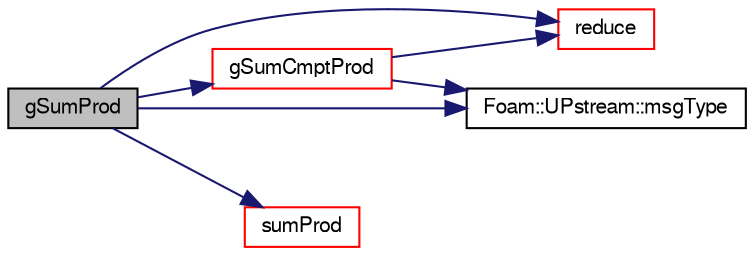 digraph "gSumProd"
{
  bgcolor="transparent";
  edge [fontname="FreeSans",fontsize="10",labelfontname="FreeSans",labelfontsize="10"];
  node [fontname="FreeSans",fontsize="10",shape=record];
  rankdir="LR";
  Node67257 [label="gSumProd",height=0.2,width=0.4,color="black", fillcolor="grey75", style="filled", fontcolor="black"];
  Node67257 -> Node67258 [color="midnightblue",fontsize="10",style="solid",fontname="FreeSans"];
  Node67258 [label="gSumCmptProd",height=0.2,width=0.4,color="red",URL="$a21124.html#a0fa4576d96a3ebfaa220dae6ea9ae623"];
  Node67258 -> Node67262 [color="midnightblue",fontsize="10",style="solid",fontname="FreeSans"];
  Node67262 [label="reduce",height=0.2,width=0.4,color="red",URL="$a21124.html#a7ffd6af4acc2eb9ba72ee296b5ecda23"];
  Node67258 -> Node67280 [color="midnightblue",fontsize="10",style="solid",fontname="FreeSans"];
  Node67280 [label="Foam::UPstream::msgType",height=0.2,width=0.4,color="black",URL="$a26270.html#ae5b8fe6652f6320aa6c7f5c44b6f01b7",tooltip="Message tag of standard messages. "];
  Node67257 -> Node67280 [color="midnightblue",fontsize="10",style="solid",fontname="FreeSans"];
  Node67257 -> Node67262 [color="midnightblue",fontsize="10",style="solid",fontname="FreeSans"];
  Node67257 -> Node67284 [color="midnightblue",fontsize="10",style="solid",fontname="FreeSans"];
  Node67284 [label="sumProd",height=0.2,width=0.4,color="red",URL="$a21124.html#a979afd950a7170a95b83c6e5e9550ff2"];
}

